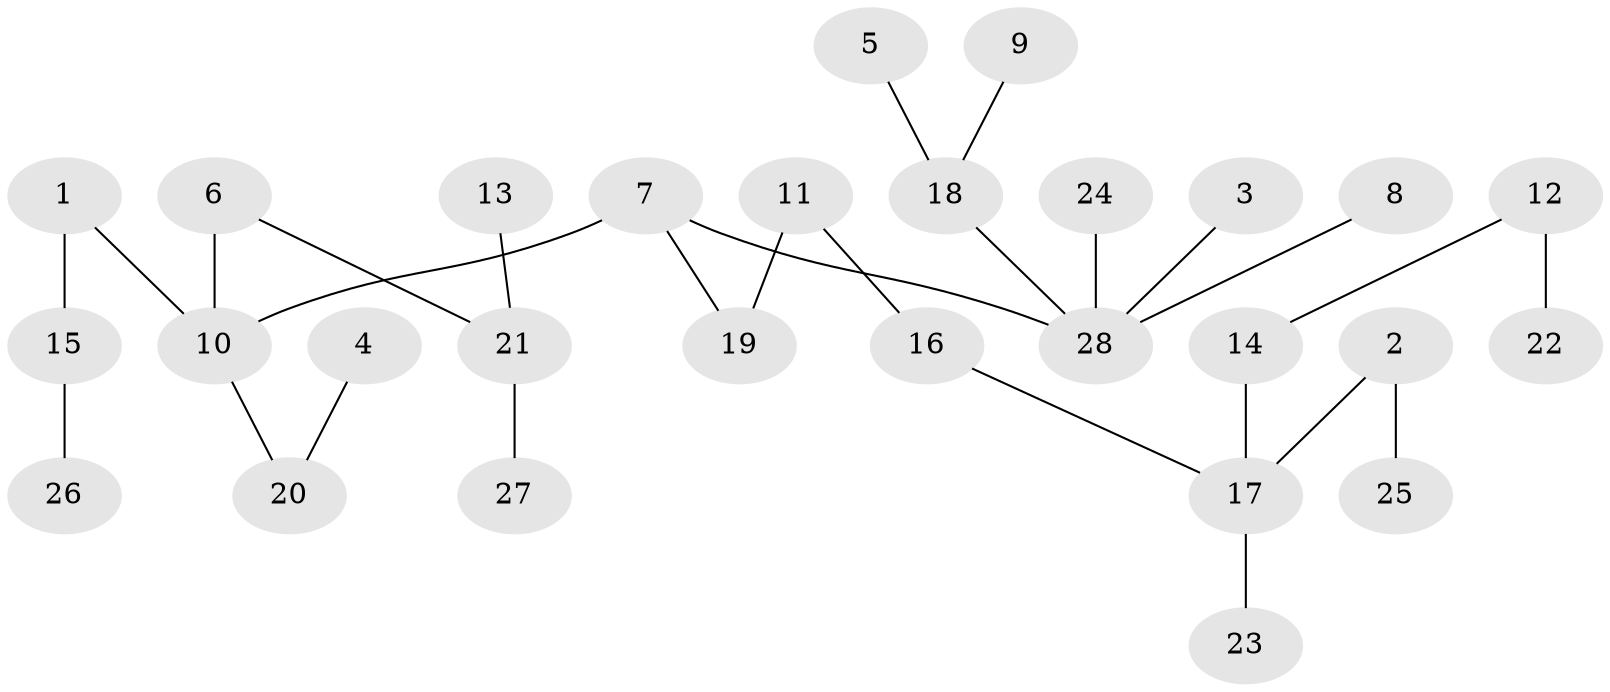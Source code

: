 // original degree distribution, {5: 0.06666666666666667, 6: 0.022222222222222223, 3: 0.08888888888888889, 1: 0.5111111111111111, 2: 0.25555555555555554, 4: 0.05555555555555555}
// Generated by graph-tools (version 1.1) at 2025/37/03/04/25 23:37:24]
// undirected, 28 vertices, 27 edges
graph export_dot {
  node [color=gray90,style=filled];
  1;
  2;
  3;
  4;
  5;
  6;
  7;
  8;
  9;
  10;
  11;
  12;
  13;
  14;
  15;
  16;
  17;
  18;
  19;
  20;
  21;
  22;
  23;
  24;
  25;
  26;
  27;
  28;
  1 -- 10 [weight=1.0];
  1 -- 15 [weight=1.0];
  2 -- 17 [weight=1.0];
  2 -- 25 [weight=1.0];
  3 -- 28 [weight=1.0];
  4 -- 20 [weight=1.0];
  5 -- 18 [weight=1.0];
  6 -- 10 [weight=1.0];
  6 -- 21 [weight=1.0];
  7 -- 10 [weight=1.0];
  7 -- 19 [weight=1.0];
  7 -- 28 [weight=1.0];
  8 -- 28 [weight=1.0];
  9 -- 18 [weight=1.0];
  10 -- 20 [weight=1.0];
  11 -- 16 [weight=1.0];
  11 -- 19 [weight=1.0];
  12 -- 14 [weight=1.0];
  12 -- 22 [weight=1.0];
  13 -- 21 [weight=1.0];
  14 -- 17 [weight=1.0];
  15 -- 26 [weight=1.0];
  16 -- 17 [weight=1.0];
  17 -- 23 [weight=1.0];
  18 -- 28 [weight=1.0];
  21 -- 27 [weight=1.0];
  24 -- 28 [weight=1.0];
}
